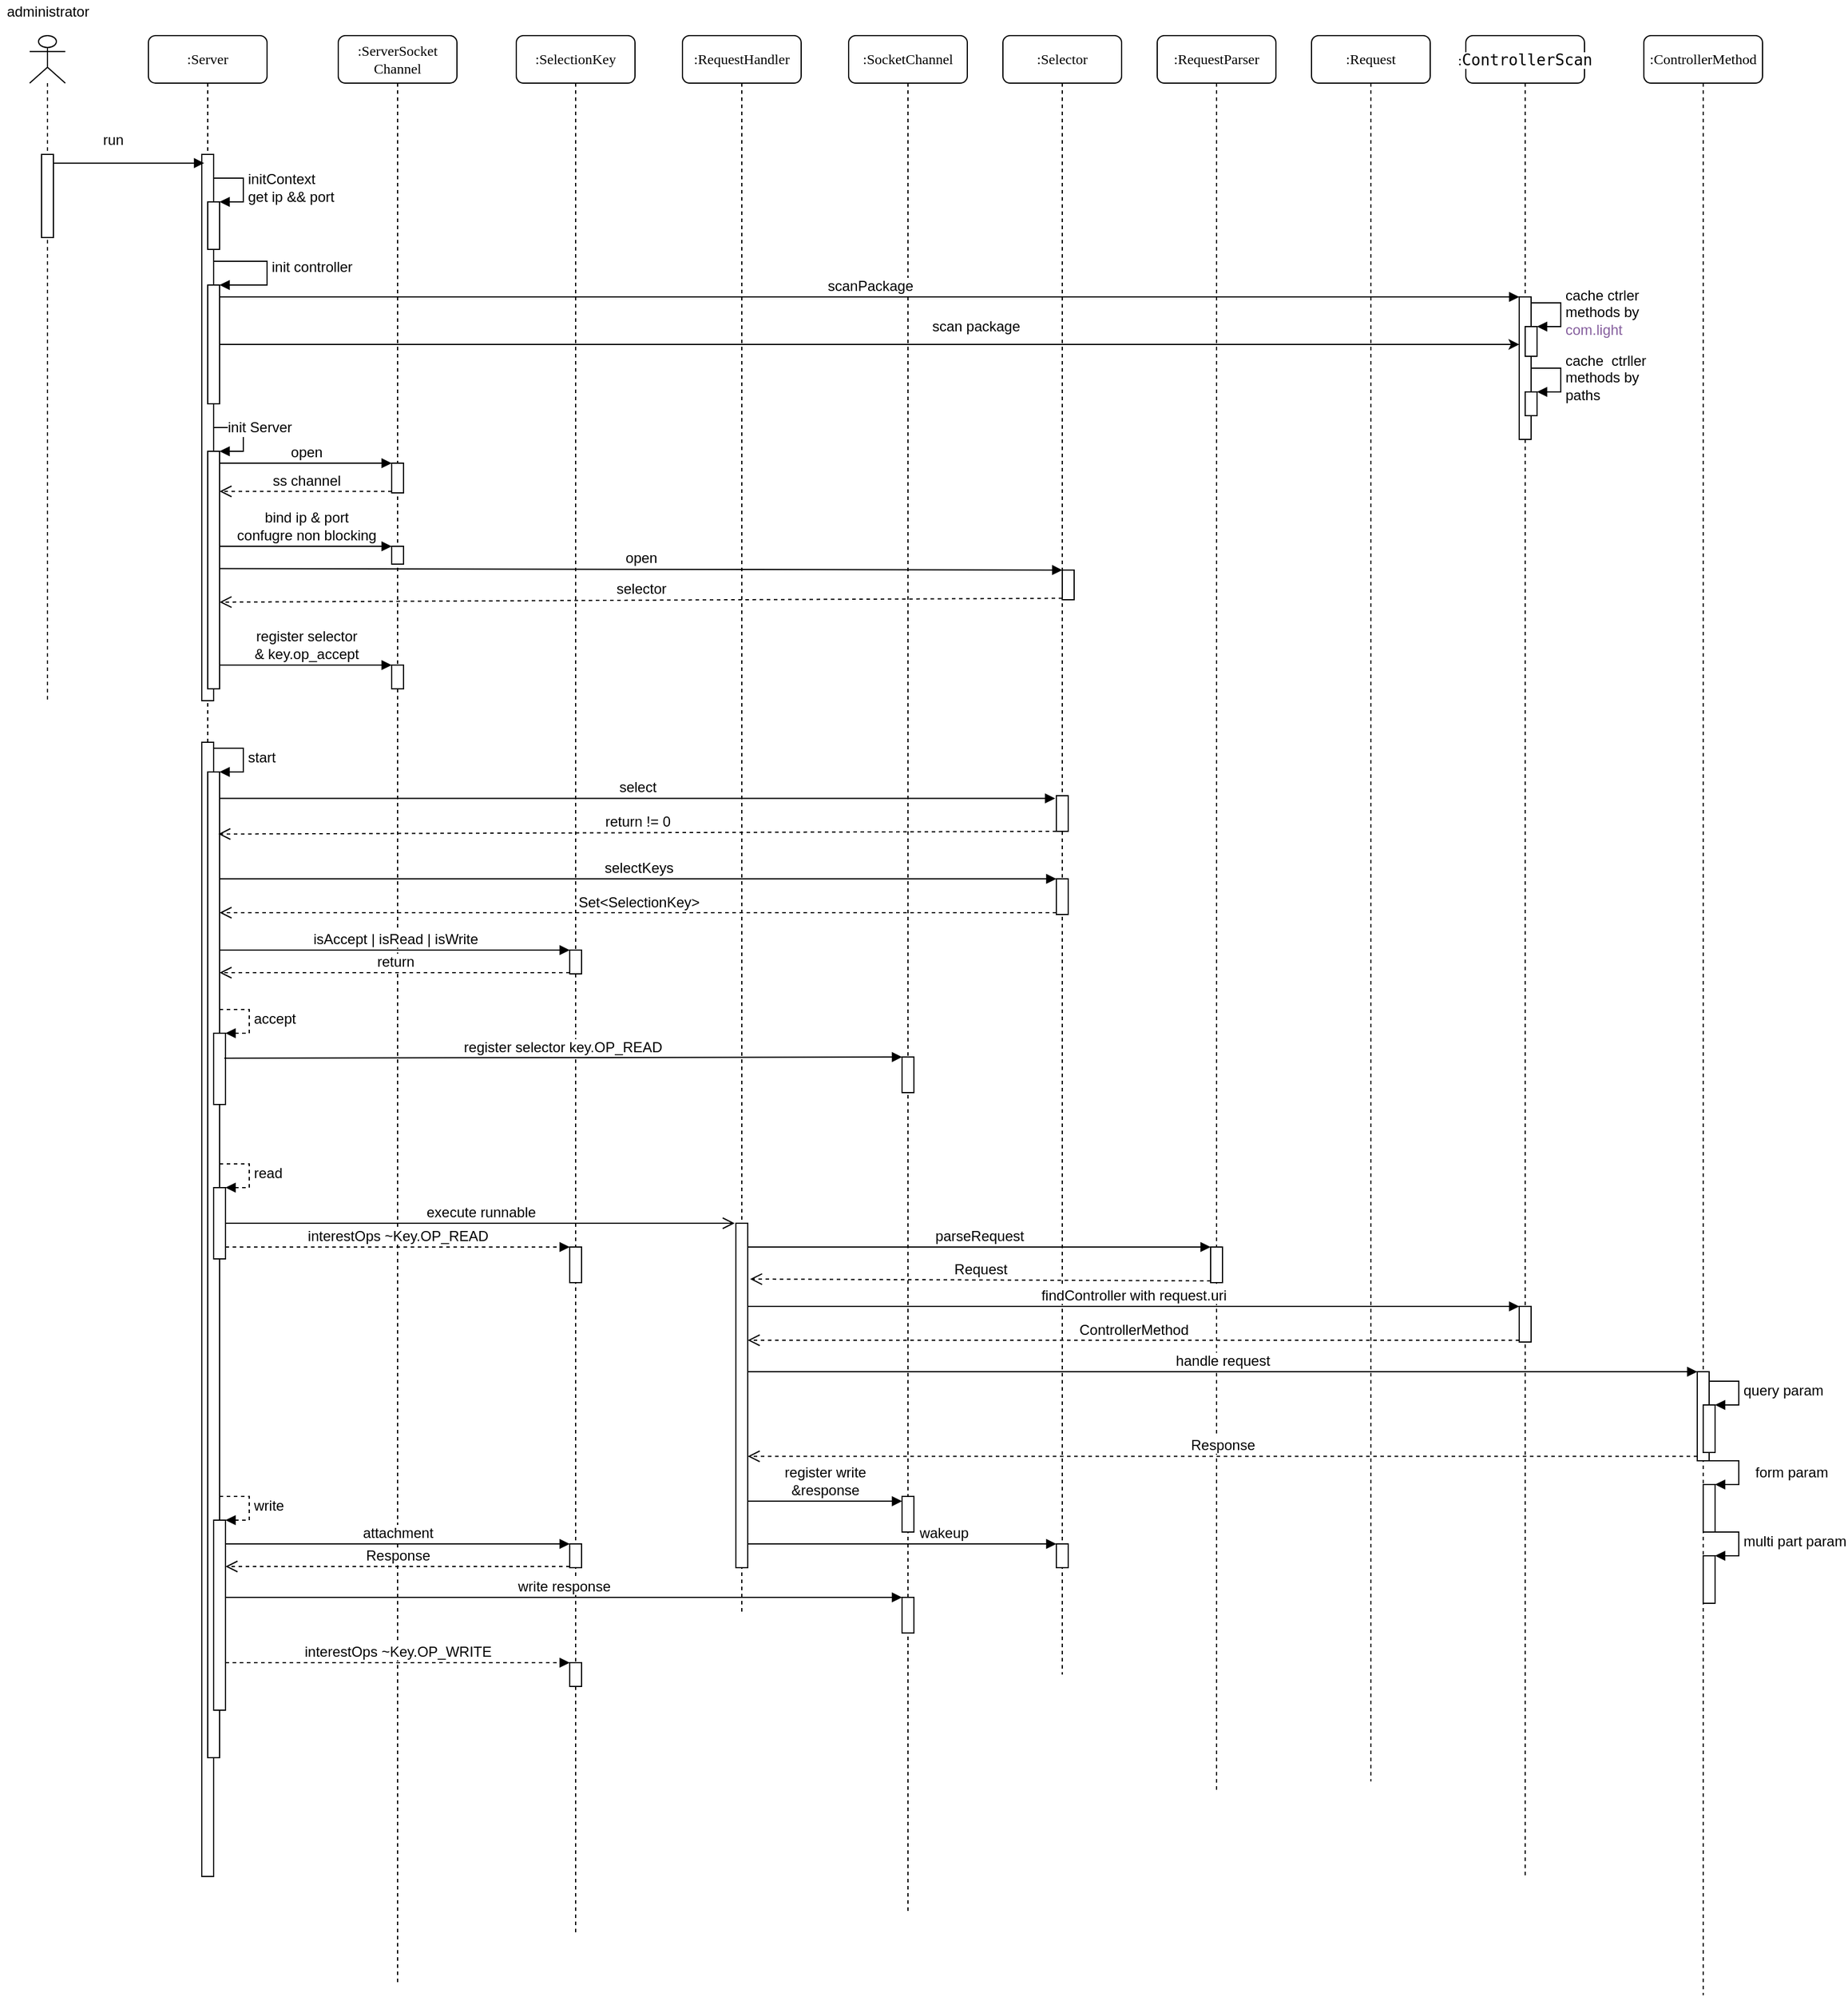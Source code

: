 <mxfile version="13.3.1" type="device" pages="2"><diagram name="Page-1" id="13e1069c-82ec-6db2-03f1-153e76fe0fe0"><mxGraphModel dx="1422" dy="832" grid="1" gridSize="10" guides="1" tooltips="1" connect="1" arrows="1" fold="1" page="1" pageScale="1" pageWidth="1100" pageHeight="850" background="#ffffff" math="0" shadow="0"><root><mxCell id="0"/><mxCell id="1" parent="0"/><mxCell id="7baba1c4bc27f4b0-2" value="&lt;span style=&quot;background-color: rgb(255 , 255 , 255)&quot;&gt;:&lt;span style=&quot;font-family: &amp;#34;jetbrains mono&amp;#34; , monospace ; font-size: 9.8pt&quot;&gt;ControllerScan&lt;/span&gt;&lt;/span&gt;" style="shape=umlLifeline;perimeter=lifelinePerimeter;whiteSpace=wrap;html=1;container=1;collapsible=0;recursiveResize=0;outlineConnect=0;rounded=1;shadow=0;comic=0;labelBackgroundColor=none;strokeWidth=1;fontFamily=Verdana;fontSize=12;align=center;" parent="1" vertex="1"><mxGeometry x="1440" y="80" width="100" height="1550" as="geometry"/></mxCell><mxCell id="srTA_STrHzOtKy325l_H-19" value="" style="html=1;points=[];perimeter=orthogonalPerimeter;fontSize=12;" parent="7baba1c4bc27f4b0-2" vertex="1"><mxGeometry x="45" y="220" width="10" height="120" as="geometry"/></mxCell><mxCell id="srTA_STrHzOtKy325l_H-53" value="" style="html=1;points=[];perimeter=orthogonalPerimeter;fontSize=12;" parent="7baba1c4bc27f4b0-2" vertex="1"><mxGeometry x="50" y="245" width="10" height="25" as="geometry"/></mxCell><mxCell id="srTA_STrHzOtKy325l_H-54" value="cache ctrler&lt;br&gt;methods by&amp;nbsp;&lt;br&gt;&lt;span style=&quot;color: #865f9e&quot;&gt;com.light&lt;/span&gt;" style="edgeStyle=orthogonalEdgeStyle;html=1;align=left;spacingLeft=2;endArrow=block;rounded=0;entryX=1;entryY=0;shadow=0;strokeColor=#000000;fontSize=12;" parent="7baba1c4bc27f4b0-2" target="srTA_STrHzOtKy325l_H-53" edge="1"><mxGeometry relative="1" as="geometry"><mxPoint x="55" y="225" as="sourcePoint"/><Array as="points"><mxPoint x="80" y="225"/></Array></mxGeometry></mxCell><mxCell id="srTA_STrHzOtKy325l_H-58" value="" style="html=1;points=[];perimeter=orthogonalPerimeter;fontSize=12;" parent="7baba1c4bc27f4b0-2" vertex="1"><mxGeometry x="50" y="300" width="10" height="20" as="geometry"/></mxCell><mxCell id="srTA_STrHzOtKy325l_H-59" value="cache&amp;nbsp; ctrller&lt;br&gt;methods by&lt;br&gt;paths" style="edgeStyle=orthogonalEdgeStyle;html=1;align=left;spacingLeft=2;endArrow=block;rounded=0;entryX=1;entryY=0;shadow=0;strokeColor=#000000;fontSize=12;" parent="7baba1c4bc27f4b0-2" target="srTA_STrHzOtKy325l_H-58" edge="1"><mxGeometry relative="1" as="geometry"><mxPoint x="55" y="280" as="sourcePoint"/><Array as="points"><mxPoint x="80" y="280"/></Array></mxGeometry></mxCell><mxCell id="srTA_STrHzOtKy325l_H-132" value="" style="html=1;points=[];perimeter=orthogonalPerimeter;fontSize=12;" parent="7baba1c4bc27f4b0-2" vertex="1"><mxGeometry x="45" y="1070" width="10" height="30" as="geometry"/></mxCell><mxCell id="7baba1c4bc27f4b0-3" value=":SelectionKey" style="shape=umlLifeline;perimeter=lifelinePerimeter;whiteSpace=wrap;html=1;container=1;collapsible=0;recursiveResize=0;outlineConnect=0;rounded=1;shadow=0;comic=0;labelBackgroundColor=none;strokeWidth=1;fontFamily=Verdana;fontSize=12;align=center;" parent="1" vertex="1"><mxGeometry x="640" y="80" width="100" height="1600" as="geometry"/></mxCell><mxCell id="srTA_STrHzOtKy325l_H-93" value="" style="html=1;points=[];perimeter=orthogonalPerimeter;fontSize=12;" parent="7baba1c4bc27f4b0-3" vertex="1"><mxGeometry x="45" y="770" width="10" height="20" as="geometry"/></mxCell><mxCell id="srTA_STrHzOtKy325l_H-113" value="" style="html=1;points=[];perimeter=orthogonalPerimeter;fontSize=12;" parent="7baba1c4bc27f4b0-3" vertex="1"><mxGeometry x="45" y="1020" width="10" height="30" as="geometry"/></mxCell><mxCell id="srTA_STrHzOtKy325l_H-116" value="" style="html=1;points=[];perimeter=orthogonalPerimeter;fontSize=12;" parent="7baba1c4bc27f4b0-3" vertex="1"><mxGeometry x="45" y="1270" width="10" height="20" as="geometry"/></mxCell><mxCell id="srTA_STrHzOtKy325l_H-123" value="" style="html=1;points=[];perimeter=orthogonalPerimeter;fontSize=12;" parent="7baba1c4bc27f4b0-3" vertex="1"><mxGeometry x="45" y="1370" width="10" height="20" as="geometry"/></mxCell><mxCell id="7baba1c4bc27f4b0-6" value=":SocketChannel" style="shape=umlLifeline;perimeter=lifelinePerimeter;whiteSpace=wrap;html=1;container=1;collapsible=0;recursiveResize=0;outlineConnect=0;rounded=1;shadow=0;comic=0;labelBackgroundColor=none;strokeWidth=1;fontFamily=Verdana;fontSize=12;align=center;" parent="1" vertex="1"><mxGeometry x="920" y="80" width="100" height="1580" as="geometry"/></mxCell><mxCell id="srTA_STrHzOtKy325l_H-106" value="" style="html=1;points=[];perimeter=orthogonalPerimeter;fontSize=12;" parent="7baba1c4bc27f4b0-6" vertex="1"><mxGeometry x="45" y="860" width="10" height="30" as="geometry"/></mxCell><mxCell id="srTA_STrHzOtKy325l_H-119" value="" style="html=1;points=[];perimeter=orthogonalPerimeter;fontSize=12;" parent="7baba1c4bc27f4b0-6" vertex="1"><mxGeometry x="45" y="1315" width="10" height="30" as="geometry"/></mxCell><mxCell id="srTA_STrHzOtKy325l_H-142" value="" style="html=1;points=[];perimeter=orthogonalPerimeter;fontSize=12;" parent="7baba1c4bc27f4b0-6" vertex="1"><mxGeometry x="45" y="1230" width="10" height="30" as="geometry"/></mxCell><mxCell id="7baba1c4bc27f4b0-7" value=":RequestHandler" style="shape=umlLifeline;perimeter=lifelinePerimeter;whiteSpace=wrap;html=1;container=1;collapsible=0;recursiveResize=0;outlineConnect=0;rounded=1;shadow=0;comic=0;labelBackgroundColor=none;strokeWidth=1;fontFamily=Verdana;fontSize=12;align=center;" parent="1" vertex="1"><mxGeometry x="780" y="80" width="100" height="1330" as="geometry"/></mxCell><mxCell id="srTA_STrHzOtKy325l_H-110" value="" style="html=1;points=[];perimeter=orthogonalPerimeter;fontSize=12;" parent="7baba1c4bc27f4b0-7" vertex="1"><mxGeometry x="45" y="1000" width="10" height="290" as="geometry"/></mxCell><mxCell id="7baba1c4bc27f4b0-8" value=":Server" style="shape=umlLifeline;perimeter=lifelinePerimeter;whiteSpace=wrap;html=1;container=1;collapsible=0;recursiveResize=0;outlineConnect=0;rounded=1;shadow=0;comic=0;labelBackgroundColor=none;strokeWidth=1;fontFamily=Verdana;fontSize=12;align=center;" parent="1" vertex="1"><mxGeometry x="330" y="80" width="100" height="1550" as="geometry"/></mxCell><mxCell id="7baba1c4bc27f4b0-9" value="" style="html=1;points=[];perimeter=orthogonalPerimeter;shadow=0;fontFamily=Verdana;fontSize=12;fontColor=#000000;align=center;strokeColor=#000000;strokeWidth=1;fillColor=#ffffff;" parent="7baba1c4bc27f4b0-8" vertex="1"><mxGeometry x="45" y="100" width="10" height="460" as="geometry"/></mxCell><mxCell id="srTA_STrHzOtKy325l_H-11" value="" style="html=1;points=[];perimeter=orthogonalPerimeter;fontSize=12;" parent="7baba1c4bc27f4b0-8" vertex="1"><mxGeometry x="50" y="140" width="10" height="40" as="geometry"/></mxCell><mxCell id="srTA_STrHzOtKy325l_H-12" value="initContext&lt;br&gt;get ip &amp;amp;&amp;amp; port" style="edgeStyle=orthogonalEdgeStyle;html=1;align=left;spacingLeft=2;endArrow=block;rounded=0;entryX=1;entryY=0;shadow=0;strokeColor=#000000;fontSize=12;" parent="7baba1c4bc27f4b0-8" target="srTA_STrHzOtKy325l_H-11" edge="1"><mxGeometry relative="1" as="geometry"><mxPoint x="55" y="120" as="sourcePoint"/><Array as="points"><mxPoint x="80" y="120"/></Array></mxGeometry></mxCell><mxCell id="srTA_STrHzOtKy325l_H-32" value="" style="html=1;points=[];perimeter=orthogonalPerimeter;fontSize=12;" parent="7baba1c4bc27f4b0-8" vertex="1"><mxGeometry x="50" y="350" width="10" height="200" as="geometry"/></mxCell><mxCell id="srTA_STrHzOtKy325l_H-33" value="init Server" style="edgeStyle=orthogonalEdgeStyle;html=1;align=left;spacingLeft=2;endArrow=block;rounded=0;entryX=1;entryY=0;shadow=0;strokeColor=#000000;fontSize=12;" parent="7baba1c4bc27f4b0-8" target="srTA_STrHzOtKy325l_H-32" edge="1"><mxGeometry relative="1" as="geometry"><mxPoint x="55" y="280" as="sourcePoint"/><Array as="points"><mxPoint x="55" y="330"/><mxPoint x="80" y="330"/><mxPoint x="80" y="350"/></Array></mxGeometry></mxCell><mxCell id="srTA_STrHzOtKy325l_H-72" value="" style="html=1;points=[];perimeter=orthogonalPerimeter;fontSize=12;" parent="7baba1c4bc27f4b0-8" vertex="1"><mxGeometry x="45" y="595" width="10" height="955" as="geometry"/></mxCell><mxCell id="srTA_STrHzOtKy325l_H-75" value="" style="html=1;points=[];perimeter=orthogonalPerimeter;fontSize=12;" parent="7baba1c4bc27f4b0-8" vertex="1"><mxGeometry x="50" y="620" width="10" height="830" as="geometry"/></mxCell><mxCell id="srTA_STrHzOtKy325l_H-76" value="start" style="edgeStyle=orthogonalEdgeStyle;html=1;align=left;spacingLeft=2;endArrow=block;rounded=0;entryX=1;entryY=0;shadow=0;strokeColor=#000000;fontSize=12;" parent="7baba1c4bc27f4b0-8" target="srTA_STrHzOtKy325l_H-75" edge="1"><mxGeometry relative="1" as="geometry"><mxPoint x="55" y="600" as="sourcePoint"/><Array as="points"><mxPoint x="80" y="600"/></Array></mxGeometry></mxCell><mxCell id="srTA_STrHzOtKy325l_H-96" value="" style="html=1;points=[];perimeter=orthogonalPerimeter;fontSize=12;" parent="7baba1c4bc27f4b0-8" vertex="1"><mxGeometry x="55" y="840" width="10" height="60" as="geometry"/></mxCell><mxCell id="srTA_STrHzOtKy325l_H-97" value="accept" style="edgeStyle=orthogonalEdgeStyle;html=1;align=left;spacingLeft=2;endArrow=block;rounded=0;entryX=1;entryY=0;shadow=0;dashed=1;strokeColor=#000000;fontSize=12;" parent="7baba1c4bc27f4b0-8" target="srTA_STrHzOtKy325l_H-96" edge="1"><mxGeometry relative="1" as="geometry"><mxPoint x="60" y="820" as="sourcePoint"/><Array as="points"><mxPoint x="85" y="820"/></Array></mxGeometry></mxCell><mxCell id="srTA_STrHzOtKy325l_H-102" value="" style="html=1;points=[];perimeter=orthogonalPerimeter;fontSize=12;" parent="7baba1c4bc27f4b0-8" vertex="1"><mxGeometry x="55" y="970" width="10" height="60" as="geometry"/></mxCell><mxCell id="srTA_STrHzOtKy325l_H-103" value="read" style="edgeStyle=orthogonalEdgeStyle;html=1;align=left;spacingLeft=2;endArrow=block;rounded=0;entryX=1;entryY=0;shadow=0;dashed=1;strokeColor=#000000;fontSize=12;" parent="7baba1c4bc27f4b0-8" target="srTA_STrHzOtKy325l_H-102" edge="1"><mxGeometry relative="1" as="geometry"><mxPoint x="60" y="950" as="sourcePoint"/><Array as="points"><mxPoint x="85" y="950"/></Array></mxGeometry></mxCell><mxCell id="srTA_STrHzOtKy325l_H-104" value="" style="html=1;points=[];perimeter=orthogonalPerimeter;fontSize=12;" parent="7baba1c4bc27f4b0-8" vertex="1"><mxGeometry x="55" y="1250" width="10" height="160" as="geometry"/></mxCell><mxCell id="srTA_STrHzOtKy325l_H-105" value="write" style="edgeStyle=orthogonalEdgeStyle;html=1;align=left;spacingLeft=2;endArrow=block;rounded=0;entryX=1;entryY=0;shadow=0;dashed=1;strokeColor=#000000;fontSize=12;" parent="7baba1c4bc27f4b0-8" target="srTA_STrHzOtKy325l_H-104" edge="1"><mxGeometry relative="1" as="geometry"><mxPoint x="60" y="1230" as="sourcePoint"/><Array as="points"><mxPoint x="85" y="1230"/></Array></mxGeometry></mxCell><mxCell id="srTA_STrHzOtKy325l_H-48" value="" style="html=1;points=[];perimeter=orthogonalPerimeter;fontSize=12;" parent="7baba1c4bc27f4b0-8" vertex="1"><mxGeometry x="50" y="210" width="10" height="100" as="geometry"/></mxCell><mxCell id="srTA_STrHzOtKy325l_H-49" value="init controller" style="edgeStyle=orthogonalEdgeStyle;html=1;align=left;spacingLeft=2;endArrow=block;rounded=0;entryX=1;entryY=0;shadow=0;strokeColor=#000000;fontSize=12;exitX=1;exitY=0.205;exitDx=0;exitDy=0;exitPerimeter=0;" parent="7baba1c4bc27f4b0-8" source="7baba1c4bc27f4b0-9" target="srTA_STrHzOtKy325l_H-48" edge="1"><mxGeometry relative="1" as="geometry"><mxPoint x="75" y="190" as="sourcePoint"/><Array as="points"><mxPoint x="100" y="190"/><mxPoint x="100" y="210"/></Array></mxGeometry></mxCell><mxCell id="srTA_STrHzOtKy325l_H-1" value="" style="shape=umlLifeline;participant=umlActor;perimeter=lifelinePerimeter;whiteSpace=wrap;html=1;container=1;collapsible=0;recursiveResize=0;verticalAlign=top;spacingTop=36;labelBackgroundColor=#ffffff;outlineConnect=0;" parent="1" vertex="1"><mxGeometry x="230" y="80" width="30" height="560" as="geometry"/></mxCell><mxCell id="srTA_STrHzOtKy325l_H-2" value="" style="html=1;points=[];perimeter=orthogonalPerimeter;" parent="srTA_STrHzOtKy325l_H-1" vertex="1"><mxGeometry x="10" y="100" width="10" height="70" as="geometry"/></mxCell><mxCell id="srTA_STrHzOtKy325l_H-3" style="rounded=1;orthogonalLoop=1;jettySize=auto;html=1;fontFamily=Verdana;fontSize=12;verticalAlign=bottom;labelBackgroundColor=none;endArrow=block;entryX=0.2;entryY=0.016;entryDx=0;entryDy=0;entryPerimeter=0;" parent="1" source="srTA_STrHzOtKy325l_H-2" target="7baba1c4bc27f4b0-9" edge="1"><mxGeometry relative="1" as="geometry"><mxPoint x="150" y="180" as="targetPoint"/></mxGeometry></mxCell><mxCell id="srTA_STrHzOtKy325l_H-4" value="run" style="edgeLabel;html=1;align=center;verticalAlign=middle;resizable=0;points=[];fontSize=12;" parent="srTA_STrHzOtKy325l_H-3" vertex="1" connectable="0"><mxGeometry x="-0.218" y="3" relative="1" as="geometry"><mxPoint y="-17" as="offset"/></mxGeometry></mxCell><mxCell id="srTA_STrHzOtKy325l_H-20" value="scanPackage" style="html=1;verticalAlign=bottom;endArrow=block;entryX=0;entryY=0;shadow=0;strokeColor=#000000;fontSize=12;" parent="1" source="srTA_STrHzOtKy325l_H-48" target="srTA_STrHzOtKy325l_H-19" edge="1"><mxGeometry relative="1" as="geometry"><mxPoint x="215" y="275" as="sourcePoint"/></mxGeometry></mxCell><mxCell id="srTA_STrHzOtKy325l_H-38" value="&lt;span style=&quot;background-color: rgb(255 , 255 , 255)&quot;&gt;:ServerSocket&lt;br&gt;Channel&lt;/span&gt;" style="shape=umlLifeline;perimeter=lifelinePerimeter;whiteSpace=wrap;html=1;container=1;collapsible=0;recursiveResize=0;outlineConnect=0;rounded=1;shadow=0;comic=0;labelBackgroundColor=none;strokeWidth=1;fontFamily=Verdana;fontSize=12;align=center;" parent="1" vertex="1"><mxGeometry x="490" y="80" width="100" height="1640" as="geometry"/></mxCell><mxCell id="srTA_STrHzOtKy325l_H-45" value="" style="html=1;points=[];perimeter=orthogonalPerimeter;fontSize=12;" parent="srTA_STrHzOtKy325l_H-38" vertex="1"><mxGeometry x="45" y="360" width="10" height="25" as="geometry"/></mxCell><mxCell id="srTA_STrHzOtKy325l_H-63" value="" style="html=1;points=[];perimeter=orthogonalPerimeter;fontSize=12;" parent="srTA_STrHzOtKy325l_H-38" vertex="1"><mxGeometry x="45" y="430" width="10" height="15" as="geometry"/></mxCell><mxCell id="srTA_STrHzOtKy325l_H-70" value="" style="html=1;points=[];perimeter=orthogonalPerimeter;fontSize=12;" parent="srTA_STrHzOtKy325l_H-38" vertex="1"><mxGeometry x="45" y="530" width="10" height="20" as="geometry"/></mxCell><mxCell id="srTA_STrHzOtKy325l_H-42" value=":Selector" style="shape=umlLifeline;perimeter=lifelinePerimeter;whiteSpace=wrap;html=1;container=1;collapsible=0;recursiveResize=0;outlineConnect=0;rounded=1;shadow=0;comic=0;labelBackgroundColor=none;strokeWidth=1;fontFamily=Verdana;fontSize=12;align=center;" parent="1" vertex="1"><mxGeometry x="1050" y="80" width="100" height="1380" as="geometry"/></mxCell><mxCell id="srTA_STrHzOtKy325l_H-66" value="" style="html=1;points=[];perimeter=orthogonalPerimeter;fontSize=12;" parent="srTA_STrHzOtKy325l_H-42" vertex="1"><mxGeometry x="50" y="450" width="10" height="25" as="geometry"/></mxCell><mxCell id="srTA_STrHzOtKy325l_H-82" value="" style="html=1;points=[];perimeter=orthogonalPerimeter;fontSize=12;" parent="srTA_STrHzOtKy325l_H-42" vertex="1"><mxGeometry x="45" y="640" width="10" height="30" as="geometry"/></mxCell><mxCell id="srTA_STrHzOtKy325l_H-84" value="" style="html=1;points=[];perimeter=orthogonalPerimeter;fontSize=12;" parent="srTA_STrHzOtKy325l_H-42" vertex="1"><mxGeometry x="45" y="710" width="10" height="30" as="geometry"/></mxCell><mxCell id="srTA_STrHzOtKy325l_H-144" value="" style="html=1;points=[];perimeter=orthogonalPerimeter;fontSize=12;" parent="srTA_STrHzOtKy325l_H-42" vertex="1"><mxGeometry x="45" y="1270" width="10" height="20" as="geometry"/></mxCell><mxCell id="srTA_STrHzOtKy325l_H-47" value="ss channel" style="html=1;verticalAlign=bottom;endArrow=open;dashed=1;endSize=8;exitX=0;exitY=0.95;shadow=0;strokeColor=#000000;fontSize=12;" parent="1" source="srTA_STrHzOtKy325l_H-45" target="srTA_STrHzOtKy325l_H-32" edge="1"><mxGeometry relative="1" as="geometry"><mxPoint x="160" y="464" as="targetPoint"/></mxGeometry></mxCell><mxCell id="srTA_STrHzOtKy325l_H-46" value="open" style="html=1;verticalAlign=bottom;endArrow=block;entryX=0;entryY=0;shadow=0;strokeColor=#000000;fontSize=12;" parent="1" source="srTA_STrHzOtKy325l_H-32" target="srTA_STrHzOtKy325l_H-45" edge="1"><mxGeometry relative="1" as="geometry"><mxPoint x="161" y="440" as="sourcePoint"/></mxGeometry></mxCell><mxCell id="srTA_STrHzOtKy325l_H-57" style="edgeStyle=none;rounded=0;jumpStyle=none;orthogonalLoop=1;jettySize=auto;html=1;shadow=0;strokeColor=#000000;fontSize=12;" parent="1" source="srTA_STrHzOtKy325l_H-48" target="srTA_STrHzOtKy325l_H-19" edge="1"><mxGeometry relative="1" as="geometry"><Array as="points"/></mxGeometry></mxCell><mxCell id="srTA_STrHzOtKy325l_H-62" value="scan package" style="edgeLabel;html=1;align=center;verticalAlign=middle;resizable=0;points=[];fontSize=12;" parent="srTA_STrHzOtKy325l_H-57" vertex="1" connectable="0"><mxGeometry x="0.168" relative="1" as="geometry"><mxPoint x="-3" y="-15" as="offset"/></mxGeometry></mxCell><mxCell id="srTA_STrHzOtKy325l_H-64" value="bind ip &amp;amp; port&lt;br&gt;confugre non blocking" style="html=1;verticalAlign=bottom;endArrow=block;entryX=0;entryY=0;shadow=0;strokeColor=#000000;fontSize=12;" parent="1" target="srTA_STrHzOtKy325l_H-63" edge="1"><mxGeometry relative="1" as="geometry"><mxPoint x="390" y="510" as="sourcePoint"/></mxGeometry></mxCell><mxCell id="srTA_STrHzOtKy325l_H-67" value="open" style="html=1;verticalAlign=bottom;endArrow=block;entryX=0;entryY=0;shadow=0;strokeColor=#000000;fontSize=12;exitX=1;exitY=0.494;exitDx=0;exitDy=0;exitPerimeter=0;" parent="1" source="srTA_STrHzOtKy325l_H-32" target="srTA_STrHzOtKy325l_H-66" edge="1"><mxGeometry relative="1" as="geometry"><mxPoint x="485" y="515" as="sourcePoint"/></mxGeometry></mxCell><mxCell id="srTA_STrHzOtKy325l_H-68" value="selector" style="html=1;verticalAlign=bottom;endArrow=open;dashed=1;endSize=8;exitX=0;exitY=0.95;shadow=0;strokeColor=#000000;fontSize=12;entryX=1;entryY=0.635;entryDx=0;entryDy=0;entryPerimeter=0;" parent="1" source="srTA_STrHzOtKy325l_H-66" target="srTA_STrHzOtKy325l_H-32" edge="1"><mxGeometry relative="1" as="geometry"><mxPoint x="485" y="591" as="targetPoint"/></mxGeometry></mxCell><mxCell id="srTA_STrHzOtKy325l_H-71" value="register selector &lt;br&gt;&amp;amp; key.op_accept" style="html=1;verticalAlign=bottom;endArrow=block;shadow=0;strokeColor=#000000;fontSize=12;" parent="1" target="srTA_STrHzOtKy325l_H-70" edge="1"><mxGeometry relative="1" as="geometry"><mxPoint x="390" y="610" as="sourcePoint"/><Array as="points"><mxPoint x="390" y="610"/></Array></mxGeometry></mxCell><mxCell id="srTA_STrHzOtKy325l_H-81" value="return != 0" style="html=1;verticalAlign=bottom;endArrow=open;dashed=1;endSize=8;shadow=0;strokeColor=#000000;fontSize=12;entryX=0.9;entryY=0.063;entryDx=0;entryDy=0;entryPerimeter=0;" parent="1" source="srTA_STrHzOtKy325l_H-82" target="srTA_STrHzOtKy325l_H-75" edge="1"><mxGeometry relative="1" as="geometry"><mxPoint x="389" y="764" as="targetPoint"/><mxPoint x="550" y="760" as="sourcePoint"/></mxGeometry></mxCell><mxCell id="srTA_STrHzOtKy325l_H-80" value="select" style="html=1;verticalAlign=bottom;endArrow=block;entryX=-0.1;entryY=0.075;shadow=0;strokeColor=#000000;fontSize=12;entryDx=0;entryDy=0;entryPerimeter=0;" parent="1" source="srTA_STrHzOtKy325l_H-75" target="srTA_STrHzOtKy325l_H-82" edge="1"><mxGeometry relative="1" as="geometry"><mxPoint x="170" y="720" as="sourcePoint"/><mxPoint x="555" y="720" as="targetPoint"/></mxGeometry></mxCell><mxCell id="srTA_STrHzOtKy325l_H-85" value="selectKeys" style="html=1;verticalAlign=bottom;endArrow=block;entryX=0;entryY=0;shadow=0;strokeColor=#000000;fontSize=12;" parent="1" source="srTA_STrHzOtKy325l_H-75" target="srTA_STrHzOtKy325l_H-84" edge="1"><mxGeometry relative="1" as="geometry"><mxPoint x="160" y="790" as="sourcePoint"/></mxGeometry></mxCell><mxCell id="srTA_STrHzOtKy325l_H-86" value="Set&amp;lt;SelectionKey&amp;gt;" style="html=1;verticalAlign=bottom;endArrow=open;dashed=1;endSize=8;exitX=0;exitY=0.95;shadow=0;strokeColor=#000000;fontSize=12;" parent="1" source="srTA_STrHzOtKy325l_H-84" target="srTA_STrHzOtKy325l_H-75" edge="1"><mxGeometry relative="1" as="geometry"><mxPoint x="485" y="856" as="targetPoint"/></mxGeometry></mxCell><mxCell id="srTA_STrHzOtKy325l_H-94" value="isAccept | isRead | isWrite" style="html=1;verticalAlign=bottom;endArrow=block;entryX=0;entryY=0;shadow=0;strokeColor=#000000;fontSize=12;" parent="1" source="srTA_STrHzOtKy325l_H-75" target="srTA_STrHzOtKy325l_H-93" edge="1"><mxGeometry relative="1" as="geometry"><mxPoint x="615" y="850" as="sourcePoint"/></mxGeometry></mxCell><mxCell id="srTA_STrHzOtKy325l_H-95" value="return" style="html=1;verticalAlign=bottom;endArrow=open;dashed=1;endSize=8;exitX=0;exitY=0.95;shadow=0;strokeColor=#000000;fontSize=12;" parent="1" source="srTA_STrHzOtKy325l_H-93" target="srTA_STrHzOtKy325l_H-75" edge="1"><mxGeometry relative="1" as="geometry"><mxPoint x="159" y="925" as="targetPoint"/></mxGeometry></mxCell><mxCell id="srTA_STrHzOtKy325l_H-107" value="register selector key.OP_READ" style="html=1;verticalAlign=bottom;endArrow=block;entryX=0;entryY=0;shadow=0;strokeColor=#000000;fontSize=12;exitX=0.9;exitY=0.35;exitDx=0;exitDy=0;exitPerimeter=0;" parent="1" source="srTA_STrHzOtKy325l_H-96" target="srTA_STrHzOtKy325l_H-106" edge="1"><mxGeometry relative="1" as="geometry"><mxPoint x="745" y="940" as="sourcePoint"/></mxGeometry></mxCell><mxCell id="srTA_STrHzOtKy325l_H-114" value="interestOps ~Key.OP_READ" style="html=1;verticalAlign=bottom;endArrow=block;entryX=0;entryY=0;shadow=0;dashed=1;strokeColor=#000000;fontSize=12;" parent="1" source="srTA_STrHzOtKy325l_H-102" target="srTA_STrHzOtKy325l_H-113" edge="1"><mxGeometry relative="1" as="geometry"><mxPoint x="615" y="1100" as="sourcePoint"/></mxGeometry></mxCell><mxCell id="srTA_STrHzOtKy325l_H-117" value="attachment" style="html=1;verticalAlign=bottom;endArrow=block;entryX=0;entryY=0;shadow=0;strokeColor=#000000;fontSize=12;" parent="1" source="srTA_STrHzOtKy325l_H-104" target="srTA_STrHzOtKy325l_H-116" edge="1"><mxGeometry relative="1" as="geometry"><mxPoint x="615" y="1350" as="sourcePoint"/></mxGeometry></mxCell><mxCell id="srTA_STrHzOtKy325l_H-118" value="Response" style="html=1;verticalAlign=bottom;endArrow=open;dashed=1;endSize=8;exitX=0;exitY=0.95;shadow=0;strokeColor=#000000;fontSize=12;" parent="1" source="srTA_STrHzOtKy325l_H-116" target="srTA_STrHzOtKy325l_H-104" edge="1"><mxGeometry relative="1" as="geometry"><mxPoint x="615" y="1426" as="targetPoint"/></mxGeometry></mxCell><mxCell id="srTA_STrHzOtKy325l_H-120" value="write response" style="html=1;verticalAlign=bottom;endArrow=block;entryX=0;entryY=0;shadow=0;strokeColor=#000000;fontSize=12;" parent="1" target="srTA_STrHzOtKy325l_H-119" edge="1"><mxGeometry relative="1" as="geometry"><mxPoint x="395" y="1395" as="sourcePoint"/></mxGeometry></mxCell><mxCell id="srTA_STrHzOtKy325l_H-124" value="interestOps ~Key.OP_WRITE" style="html=1;verticalAlign=bottom;endArrow=block;entryX=0;entryY=0;shadow=0;dashed=1;strokeColor=#000000;fontSize=12;exitX=1;exitY=0.75;exitDx=0;exitDy=0;exitPerimeter=0;" parent="1" source="srTA_STrHzOtKy325l_H-104" target="srTA_STrHzOtKy325l_H-123" edge="1"><mxGeometry relative="1" as="geometry"><mxPoint x="170" y="1450" as="sourcePoint"/></mxGeometry></mxCell><mxCell id="srTA_STrHzOtKy325l_H-126" value=":RequestParser" style="shape=umlLifeline;perimeter=lifelinePerimeter;whiteSpace=wrap;html=1;container=1;collapsible=0;recursiveResize=0;outlineConnect=0;rounded=1;shadow=0;comic=0;labelBackgroundColor=none;strokeWidth=1;fontFamily=Verdana;fontSize=12;align=center;" parent="1" vertex="1"><mxGeometry x="1180" y="80" width="100" height="1480" as="geometry"/></mxCell><mxCell id="srTA_STrHzOtKy325l_H-128" value="" style="html=1;points=[];perimeter=orthogonalPerimeter;fontSize=12;" parent="srTA_STrHzOtKy325l_H-126" vertex="1"><mxGeometry x="45" y="1020" width="10" height="30" as="geometry"/></mxCell><mxCell id="srTA_STrHzOtKy325l_H-127" value=":Request" style="shape=umlLifeline;perimeter=lifelinePerimeter;whiteSpace=wrap;html=1;container=1;collapsible=0;recursiveResize=0;outlineConnect=0;rounded=1;shadow=0;comic=0;labelBackgroundColor=none;strokeWidth=1;fontFamily=Verdana;fontSize=12;align=center;" parent="1" vertex="1"><mxGeometry x="1310" y="80" width="100" height="1470" as="geometry"/></mxCell><mxCell id="srTA_STrHzOtKy325l_H-129" value="parseRequest" style="html=1;verticalAlign=bottom;endArrow=block;entryX=0;entryY=0;shadow=0;strokeColor=#000000;fontSize=12;" parent="1" source="srTA_STrHzOtKy325l_H-110" target="srTA_STrHzOtKy325l_H-128" edge="1"><mxGeometry relative="1" as="geometry"><mxPoint x="1025" y="1100" as="sourcePoint"/></mxGeometry></mxCell><mxCell id="srTA_STrHzOtKy325l_H-130" value="Request" style="html=1;verticalAlign=bottom;endArrow=open;dashed=1;endSize=8;exitX=0;exitY=0.95;shadow=0;strokeColor=#000000;fontSize=12;entryX=1.2;entryY=0.162;entryDx=0;entryDy=0;entryPerimeter=0;" parent="1" source="srTA_STrHzOtKy325l_H-128" target="srTA_STrHzOtKy325l_H-110" edge="1"><mxGeometry relative="1" as="geometry"><mxPoint x="860" y="1129" as="targetPoint"/></mxGeometry></mxCell><mxCell id="srTA_STrHzOtKy325l_H-133" value="findController with request.uri" style="html=1;verticalAlign=bottom;endArrow=block;entryX=0;entryY=0;shadow=0;strokeColor=#000000;fontSize=12;" parent="1" source="srTA_STrHzOtKy325l_H-110" target="srTA_STrHzOtKy325l_H-132" edge="1"><mxGeometry relative="1" as="geometry"><mxPoint x="1305" y="1150" as="sourcePoint"/></mxGeometry></mxCell><mxCell id="srTA_STrHzOtKy325l_H-134" value="ControllerMethod" style="html=1;verticalAlign=bottom;endArrow=open;dashed=1;endSize=8;exitX=0;exitY=0.95;shadow=0;strokeColor=#000000;fontSize=12;" parent="1" source="srTA_STrHzOtKy325l_H-132" target="srTA_STrHzOtKy325l_H-110" edge="1"><mxGeometry relative="1" as="geometry"><mxPoint x="970" y="1182" as="targetPoint"/></mxGeometry></mxCell><mxCell id="srTA_STrHzOtKy325l_H-135" value=":ControllerMethod" style="shape=umlLifeline;perimeter=lifelinePerimeter;whiteSpace=wrap;html=1;container=1;collapsible=0;recursiveResize=0;outlineConnect=0;rounded=1;shadow=0;comic=0;labelBackgroundColor=none;strokeWidth=1;fontFamily=Verdana;fontSize=12;align=center;" parent="1" vertex="1"><mxGeometry x="1590" y="80" width="100" height="1650" as="geometry"/></mxCell><mxCell id="srTA_STrHzOtKy325l_H-136" value="" style="html=1;points=[];perimeter=orthogonalPerimeter;fontSize=12;" parent="srTA_STrHzOtKy325l_H-135" vertex="1"><mxGeometry x="45" y="1125" width="10" height="75" as="geometry"/></mxCell><mxCell id="srTA_STrHzOtKy325l_H-149" value="" style="html=1;points=[];perimeter=orthogonalPerimeter;fontSize=12;" parent="srTA_STrHzOtKy325l_H-135" vertex="1"><mxGeometry x="50" y="1153" width="10" height="40" as="geometry"/></mxCell><mxCell id="srTA_STrHzOtKy325l_H-150" value="query param" style="edgeStyle=orthogonalEdgeStyle;html=1;align=left;spacingLeft=2;endArrow=block;rounded=0;entryX=1;entryY=0;shadow=0;strokeColor=#000000;strokeWidth=1;fontSize=12;" parent="srTA_STrHzOtKy325l_H-135" target="srTA_STrHzOtKy325l_H-149" edge="1"><mxGeometry relative="1" as="geometry"><mxPoint x="55" y="1133" as="sourcePoint"/><Array as="points"><mxPoint x="80" y="1133"/></Array></mxGeometry></mxCell><mxCell id="srTA_STrHzOtKy325l_H-151" value="" style="html=1;points=[];perimeter=orthogonalPerimeter;fontSize=12;" parent="srTA_STrHzOtKy325l_H-135" vertex="1"><mxGeometry x="50" y="1220" width="10" height="40" as="geometry"/></mxCell><mxCell id="srTA_STrHzOtKy325l_H-152" value="form param" style="edgeStyle=orthogonalEdgeStyle;html=1;align=left;spacingLeft=2;endArrow=block;rounded=0;entryX=1;entryY=0;shadow=0;strokeColor=#000000;strokeWidth=1;fontSize=12;" parent="srTA_STrHzOtKy325l_H-135" target="srTA_STrHzOtKy325l_H-151" edge="1"><mxGeometry x="0.385" y="-14" relative="1" as="geometry"><mxPoint x="55" y="1200" as="sourcePoint"/><Array as="points"><mxPoint x="80" y="1200"/></Array><mxPoint x="10" y="4" as="offset"/></mxGeometry></mxCell><mxCell id="srTA_STrHzOtKy325l_H-159" value="" style="html=1;points=[];perimeter=orthogonalPerimeter;fontSize=12;" parent="srTA_STrHzOtKy325l_H-135" vertex="1"><mxGeometry x="50" y="1280" width="10" height="40" as="geometry"/></mxCell><mxCell id="srTA_STrHzOtKy325l_H-160" value="multi part param" style="edgeStyle=orthogonalEdgeStyle;html=1;align=left;spacingLeft=2;endArrow=block;rounded=0;entryX=1;entryY=0;shadow=0;strokeColor=#000000;strokeWidth=1;fontSize=12;" parent="srTA_STrHzOtKy325l_H-135" target="srTA_STrHzOtKy325l_H-159" edge="1"><mxGeometry relative="1" as="geometry"><mxPoint x="55" y="1260" as="sourcePoint"/><Array as="points"><mxPoint x="80" y="1260"/></Array></mxGeometry></mxCell><mxCell id="srTA_STrHzOtKy325l_H-137" value="handle request" style="html=1;verticalAlign=bottom;endArrow=block;entryX=0;entryY=0;shadow=0;strokeColor=#000000;fontSize=12;" parent="1" source="srTA_STrHzOtKy325l_H-110" target="srTA_STrHzOtKy325l_H-136" edge="1"><mxGeometry relative="1" as="geometry"><mxPoint x="1455" y="1205" as="sourcePoint"/></mxGeometry></mxCell><mxCell id="srTA_STrHzOtKy325l_H-138" value="Response" style="html=1;verticalAlign=bottom;endArrow=open;dashed=1;endSize=8;exitX=0;exitY=0.95;shadow=0;strokeColor=#000000;fontSize=12;" parent="1" source="srTA_STrHzOtKy325l_H-136" target="srTA_STrHzOtKy325l_H-110" edge="1"><mxGeometry relative="1" as="geometry"><mxPoint x="970" y="1229" as="targetPoint"/></mxGeometry></mxCell><mxCell id="srTA_STrHzOtKy325l_H-143" value="register write&lt;br&gt;&amp;amp;response" style="html=1;verticalAlign=bottom;endArrow=block;shadow=0;strokeColor=#000000;fontSize=12;exitX=1;exitY=0.807;exitDx=0;exitDy=0;exitPerimeter=0;" parent="1" source="srTA_STrHzOtKy325l_H-110" target="srTA_STrHzOtKy325l_H-142" edge="1"><mxGeometry relative="1" as="geometry"><mxPoint x="830" y="1340" as="sourcePoint"/><mxPoint x="970" y="1330" as="targetPoint"/></mxGeometry></mxCell><mxCell id="srTA_STrHzOtKy325l_H-145" value="wakeup" style="html=1;verticalAlign=bottom;endArrow=block;shadow=0;strokeColor=#000000;fontSize=12;" parent="1" target="srTA_STrHzOtKy325l_H-144" edge="1"><mxGeometry x="0.269" relative="1" as="geometry"><mxPoint x="835" y="1350" as="sourcePoint"/><mxPoint as="offset"/></mxGeometry></mxCell><mxCell id="srTA_STrHzOtKy325l_H-146" value="administrator" style="text;html=1;align=center;verticalAlign=middle;resizable=0;points=[];autosize=1;fontSize=12;" parent="1" vertex="1"><mxGeometry x="205" y="50" width="80" height="20" as="geometry"/></mxCell><mxCell id="srTA_STrHzOtKy325l_H-148" value="execute runnable" style="html=1;verticalAlign=bottom;startArrow=none;startFill=0;endArrow=open;startSize=6;endSize=8;shadow=0;strokeColor=#000000;fontSize=12;strokeWidth=1;" parent="1" source="srTA_STrHzOtKy325l_H-102" edge="1"><mxGeometry width="80" relative="1" as="geometry"><mxPoint x="390" y="1070" as="sourcePoint"/><mxPoint x="824" y="1080" as="targetPoint"/><Array as="points"><mxPoint x="770" y="1080"/></Array></mxGeometry></mxCell></root></mxGraphModel></diagram><diagram id="iUKG8l1wHpsOdQhpzaJu" name="第 2 页"><mxGraphModel dx="1422" dy="832" grid="1" gridSize="10" guides="1" tooltips="1" connect="1" arrows="1" fold="1" page="1" pageScale="1" pageWidth="850" pageHeight="1100" math="0" shadow="0"><root><mxCell id="POnIJ3fq3hUelCz0fvt8-0"/><mxCell id="POnIJ3fq3hUelCz0fvt8-1" parent="POnIJ3fq3hUelCz0fvt8-0"/><mxCell id="Np00LcQVSwVQNNsmwxed-1" value=":Server" style="shape=umlLifeline;perimeter=lifelinePerimeter;whiteSpace=wrap;html=1;container=1;collapsible=0;recursiveResize=0;outlineConnect=0;" parent="POnIJ3fq3hUelCz0fvt8-1" vertex="1"><mxGeometry x="80" y="230" width="100" height="910" as="geometry"/></mxCell><mxCell id="uA7bjaYI-n3mI-J6ihKI-0" value="" style="html=1;points=[];perimeter=orthogonalPerimeter;" parent="Np00LcQVSwVQNNsmwxed-1" vertex="1"><mxGeometry x="45" y="80" width="10" height="760" as="geometry"/></mxCell><mxCell id="zlcuHEGU9nbg5JZi98Zs-2" value="" style="html=1;points=[];perimeter=orthogonalPerimeter;" parent="Np00LcQVSwVQNNsmwxed-1" vertex="1"><mxGeometry x="50" y="210" width="10" height="590" as="geometry"/></mxCell><mxCell id="zlcuHEGU9nbg5JZi98Zs-3" value="start server" style="edgeStyle=orthogonalEdgeStyle;html=1;align=left;spacingLeft=2;endArrow=block;rounded=0;entryX=1;entryY=0;" parent="Np00LcQVSwVQNNsmwxed-1" target="zlcuHEGU9nbg5JZi98Zs-2" edge="1"><mxGeometry relative="1" as="geometry"><mxPoint x="55" y="190" as="sourcePoint"/><Array as="points"><mxPoint x="80" y="190"/></Array></mxGeometry></mxCell><mxCell id="wyrry8xgqehuYVAWdIiv-2" value="" style="html=1;points=[];perimeter=orthogonalPerimeter;" parent="Np00LcQVSwVQNNsmwxed-1" vertex="1"><mxGeometry x="55" y="370" width="10" height="70" as="geometry"/></mxCell><mxCell id="wyrry8xgqehuYVAWdIiv-3" value="read" style="edgeStyle=orthogonalEdgeStyle;html=1;align=left;spacingLeft=2;endArrow=block;rounded=0;entryX=1;entryY=0;" parent="Np00LcQVSwVQNNsmwxed-1" target="wyrry8xgqehuYVAWdIiv-2" edge="1"><mxGeometry relative="1" as="geometry"><mxPoint x="60" y="350" as="sourcePoint"/><Array as="points"><mxPoint x="85" y="350"/></Array></mxGeometry></mxCell><mxCell id="sf1Iz7OYJ7BY1TMPEwFm-6" value="" style="html=1;points=[];perimeter=orthogonalPerimeter;" parent="Np00LcQVSwVQNNsmwxed-1" vertex="1"><mxGeometry x="55" y="650" width="10" height="100" as="geometry"/></mxCell><mxCell id="sf1Iz7OYJ7BY1TMPEwFm-7" value="write" style="edgeStyle=orthogonalEdgeStyle;html=1;align=left;spacingLeft=2;endArrow=block;rounded=0;entryX=1;entryY=0;" parent="Np00LcQVSwVQNNsmwxed-1" target="sf1Iz7OYJ7BY1TMPEwFm-6" edge="1"><mxGeometry relative="1" as="geometry"><mxPoint x="60" y="630" as="sourcePoint"/><Array as="points"><mxPoint x="85" y="630"/></Array></mxGeometry></mxCell><mxCell id="Np00LcQVSwVQNNsmwxed-2" value=":ControllerContext" style="shape=umlLifeline;perimeter=lifelinePerimeter;whiteSpace=wrap;html=1;container=1;collapsible=0;recursiveResize=0;outlineConnect=0;" parent="POnIJ3fq3hUelCz0fvt8-1" vertex="1"><mxGeometry x="1050" y="230" width="100" height="750" as="geometry"/></mxCell><mxCell id="Np00LcQVSwVQNNsmwxed-3" value="" style="html=1;points=[];perimeter=orthogonalPerimeter;" parent="Np00LcQVSwVQNNsmwxed-2" vertex="1"><mxGeometry x="45" y="100" width="10" height="200" as="geometry"/></mxCell><mxCell id="sf1Iz7OYJ7BY1TMPEwFm-28" value="" style="html=1;points=[];perimeter=orthogonalPerimeter;" parent="Np00LcQVSwVQNNsmwxed-2" vertex="1"><mxGeometry x="50" y="140" width="10" height="40" as="geometry"/></mxCell><mxCell id="sf1Iz7OYJ7BY1TMPEwFm-29" value="scan Controller&lt;br&gt;router" style="edgeStyle=orthogonalEdgeStyle;html=1;align=left;spacingLeft=2;endArrow=block;rounded=0;entryX=1;entryY=0;" parent="Np00LcQVSwVQNNsmwxed-2" target="sf1Iz7OYJ7BY1TMPEwFm-28" edge="1"><mxGeometry relative="1" as="geometry"><mxPoint x="55" y="120" as="sourcePoint"/><Array as="points"><mxPoint x="80" y="120"/></Array></mxGeometry></mxCell><mxCell id="sf1Iz7OYJ7BY1TMPEwFm-43" value="" style="html=1;points=[];perimeter=orthogonalPerimeter;" parent="Np00LcQVSwVQNNsmwxed-2" vertex="1"><mxGeometry x="40" y="530" width="10" height="40" as="geometry"/></mxCell><mxCell id="Np00LcQVSwVQNNsmwxed-4" value="scan packages&amp;nbsp;&lt;br&gt;with web mvc" style="html=1;verticalAlign=bottom;startArrow=oval;endArrow=open;startSize=8;endFill=0;" parent="POnIJ3fq3hUelCz0fvt8-1" source="uA7bjaYI-n3mI-J6ihKI-0" target="Np00LcQVSwVQNNsmwxed-3" edge="1"><mxGeometry x="-0.472" y="41" relative="1" as="geometry"><mxPoint x="129.5" y="330" as="sourcePoint"/><Array as="points"><mxPoint x="230" y="330"/><mxPoint x="540" y="330"/></Array><mxPoint x="-40" y="31" as="offset"/></mxGeometry></mxCell><mxCell id="uA7bjaYI-n3mI-J6ihKI-1" value="init" style="html=1;verticalAlign=bottom;startArrow=oval;startFill=1;endArrow=block;startSize=8;" parent="POnIJ3fq3hUelCz0fvt8-1" target="uA7bjaYI-n3mI-J6ihKI-0" edge="1"><mxGeometry width="60" relative="1" as="geometry"><mxPoint x="50" y="317" as="sourcePoint"/><mxPoint x="120" y="320" as="targetPoint"/></mxGeometry></mxCell><mxCell id="MVFZHVRYGsSlt6VJ-Mh6-0" value=":ServerSocket&lt;br&gt;Channel" style="shape=umlLifeline;perimeter=lifelinePerimeter;whiteSpace=wrap;html=1;container=1;collapsible=0;recursiveResize=0;outlineConnect=0;" parent="POnIJ3fq3hUelCz0fvt8-1" vertex="1"><mxGeometry x="250" y="230" width="100" height="880" as="geometry"/></mxCell><mxCell id="MVFZHVRYGsSlt6VJ-Mh6-1" value="" style="html=1;points=[];perimeter=orthogonalPerimeter;" parent="MVFZHVRYGsSlt6VJ-Mh6-0" vertex="1"><mxGeometry x="45" y="140" width="10" height="40" as="geometry"/></mxCell><mxCell id="sf1Iz7OYJ7BY1TMPEwFm-21" value="" style="html=1;points=[];perimeter=orthogonalPerimeter;" parent="MVFZHVRYGsSlt6VJ-Mh6-0" vertex="1"><mxGeometry x="45" y="700" width="10" height="40" as="geometry"/></mxCell><mxCell id="xTzLgXieCdgaMTpvKmta-0" value="register selector&amp;nbsp;&lt;br&gt;&amp;amp; op_accept" style="html=1;verticalAlign=bottom;endArrow=block;" parent="POnIJ3fq3hUelCz0fvt8-1" target="MVFZHVRYGsSlt6VJ-Mh6-1" edge="1"><mxGeometry width="80" relative="1" as="geometry"><mxPoint x="135" y="370" as="sourcePoint"/><mxPoint x="210" y="380" as="targetPoint"/></mxGeometry></mxCell><mxCell id="iireOSRKHh08M5wfpezH-1" value="" style="html=1;points=[];perimeter=orthogonalPerimeter;" parent="POnIJ3fq3hUelCz0fvt8-1" vertex="1"><mxGeometry x="135" y="510" width="10" height="50" as="geometry"/></mxCell><mxCell id="iireOSRKHh08M5wfpezH-2" value="accept" style="edgeStyle=orthogonalEdgeStyle;html=1;align=left;spacingLeft=2;endArrow=block;rounded=0;entryX=1;entryY=0;" parent="POnIJ3fq3hUelCz0fvt8-1" target="iireOSRKHh08M5wfpezH-1" edge="1"><mxGeometry relative="1" as="geometry"><mxPoint x="140" y="490" as="sourcePoint"/><Array as="points"><mxPoint x="165" y="490"/></Array></mxGeometry></mxCell><mxCell id="iireOSRKHh08M5wfpezH-3" value=":SocketChannel" style="shape=umlLifeline;perimeter=lifelinePerimeter;whiteSpace=wrap;html=1;container=1;collapsible=0;recursiveResize=0;outlineConnect=0;" parent="POnIJ3fq3hUelCz0fvt8-1" vertex="1"><mxGeometry x="410" y="230" width="100" height="880" as="geometry"/></mxCell><mxCell id="LQHCuWoUVNdAQ_23h1Mi-0" value="" style="html=1;points=[];perimeter=orthogonalPerimeter;" parent="iireOSRKHh08M5wfpezH-3" vertex="1"><mxGeometry x="45" y="300" width="10" height="30" as="geometry"/></mxCell><mxCell id="sf1Iz7OYJ7BY1TMPEwFm-12" value="" style="html=1;points=[];perimeter=orthogonalPerimeter;" parent="iireOSRKHh08M5wfpezH-3" vertex="1"><mxGeometry x="45" y="660" width="10" height="60" as="geometry"/></mxCell><mxCell id="LQHCuWoUVNdAQ_23h1Mi-1" value="register selector&lt;br&gt;&amp;amp; op_read" style="html=1;verticalAlign=bottom;endArrow=block;entryX=0;entryY=0;" parent="POnIJ3fq3hUelCz0fvt8-1" source="iireOSRKHh08M5wfpezH-1" target="LQHCuWoUVNdAQ_23h1Mi-0" edge="1"><mxGeometry x="0.387" y="10" relative="1" as="geometry"><mxPoint x="385" y="540" as="sourcePoint"/><mxPoint as="offset"/></mxGeometry></mxCell><mxCell id="20jofLXQquZLcCp_NP4v-0" value=":MvcContext" style="shape=umlLifeline;perimeter=lifelinePerimeter;whiteSpace=wrap;html=1;container=1;collapsible=0;recursiveResize=0;outlineConnect=0;" parent="POnIJ3fq3hUelCz0fvt8-1" vertex="1"><mxGeometry x="730" y="230" width="100" height="750" as="geometry"/></mxCell><mxCell id="20jofLXQquZLcCp_NP4v-1" value="" style="html=1;points=[];perimeter=orthogonalPerimeter;" parent="20jofLXQquZLcCp_NP4v-0" vertex="1"><mxGeometry x="45" y="390" width="10" height="280" as="geometry"/></mxCell><mxCell id="sf1Iz7OYJ7BY1TMPEwFm-30" value="" style="html=1;points=[];perimeter=orthogonalPerimeter;" parent="20jofLXQquZLcCp_NP4v-0" vertex="1"><mxGeometry x="50" y="420" width="10" height="40" as="geometry"/></mxCell><mxCell id="sf1Iz7OYJ7BY1TMPEwFm-31" value="parse request" style="edgeStyle=orthogonalEdgeStyle;html=1;align=left;spacingLeft=2;endArrow=block;rounded=0;entryX=1;entryY=0;" parent="20jofLXQquZLcCp_NP4v-0" target="sf1Iz7OYJ7BY1TMPEwFm-30" edge="1"><mxGeometry relative="1" as="geometry"><mxPoint x="55" y="400" as="sourcePoint"/><Array as="points"><mxPoint x="80" y="400"/></Array></mxGeometry></mxCell><mxCell id="tjFgIUbFYwyL6S029bml-0" value="new context&lt;br&gt;read channel to request" style="html=1;verticalAlign=bottom;endArrow=open;endFill=0;entryX=-0.4;entryY=-0.003;entryDx=0;entryDy=0;entryPerimeter=0;" parent="POnIJ3fq3hUelCz0fvt8-1" source="wyrry8xgqehuYVAWdIiv-2" target="20jofLXQquZLcCp_NP4v-1" edge="1"><mxGeometry width="80" relative="1" as="geometry"><mxPoint x="190" y="620" as="sourcePoint"/><mxPoint x="760" y="628" as="targetPoint"/></mxGeometry></mxCell><mxCell id="sf1Iz7OYJ7BY1TMPEwFm-0" value="scan packages&amp;nbsp;&lt;br&gt;with web mvc" style="html=1;verticalAlign=bottom;startArrow=oval;endArrow=open;startSize=8;endFill=0;" parent="POnIJ3fq3hUelCz0fvt8-1" source="uA7bjaYI-n3mI-J6ihKI-0" target="Np00LcQVSwVQNNsmwxed-3" edge="1"><mxGeometry x="-0.472" y="41" relative="1" as="geometry"><mxPoint x="135" y="330" as="sourcePoint"/><mxPoint x="935" y="330" as="targetPoint"/><Array as="points"><mxPoint x="230" y="330"/></Array><mxPoint x="-40" y="31" as="offset"/></mxGeometry></mxCell><mxCell id="sf1Iz7OYJ7BY1TMPEwFm-1" value=":SelectionKey" style="shape=umlLifeline;perimeter=lifelinePerimeter;whiteSpace=wrap;html=1;container=1;collapsible=0;recursiveResize=0;outlineConnect=0;" parent="POnIJ3fq3hUelCz0fvt8-1" vertex="1"><mxGeometry x="570" y="230" width="100" height="770" as="geometry"/></mxCell><mxCell id="sf1Iz7OYJ7BY1TMPEwFm-2" value="" style="html=1;points=[];perimeter=orthogonalPerimeter;" parent="sf1Iz7OYJ7BY1TMPEwFm-1" vertex="1"><mxGeometry x="45" y="420" width="10" height="40" as="geometry"/></mxCell><mxCell id="sf1Iz7OYJ7BY1TMPEwFm-25" value="" style="html=1;points=[];perimeter=orthogonalPerimeter;" parent="sf1Iz7OYJ7BY1TMPEwFm-1" vertex="1"><mxGeometry x="45" y="720" width="10" height="40" as="geometry"/></mxCell><mxCell id="sf1Iz7OYJ7BY1TMPEwFm-5" value="set interest ! op_read" style="html=1;verticalAlign=bottom;endArrow=block;entryX=-0.1;entryY=0.075;entryDx=0;entryDy=0;entryPerimeter=0;" parent="POnIJ3fq3hUelCz0fvt8-1" source="wyrry8xgqehuYVAWdIiv-2" target="sf1Iz7OYJ7BY1TMPEwFm-2" edge="1"><mxGeometry width="80" relative="1" as="geometry"><mxPoint x="150" y="640" as="sourcePoint"/><mxPoint x="230" y="640" as="targetPoint"/></mxGeometry></mxCell><mxCell id="sf1Iz7OYJ7BY1TMPEwFm-13" value="register selector&lt;br&gt;&amp;amp; op_write" style="html=1;verticalAlign=bottom;endArrow=block;entryX=1;entryY=0;" parent="POnIJ3fq3hUelCz0fvt8-1" target="sf1Iz7OYJ7BY1TMPEwFm-12" edge="1"><mxGeometry x="-0.392" relative="1" as="geometry"><mxPoint x="774" y="890" as="sourcePoint"/><mxPoint as="offset"/></mxGeometry></mxCell><mxCell id="sf1Iz7OYJ7BY1TMPEwFm-16" value="" style="html=1;verticalAlign=bottom;endArrow=block;exitX=0;exitY=0.167;exitDx=0;exitDy=0;exitPerimeter=0;" parent="POnIJ3fq3hUelCz0fvt8-1" source="sf1Iz7OYJ7BY1TMPEwFm-12" target="sf1Iz7OYJ7BY1TMPEwFm-6" edge="1"><mxGeometry relative="1" as="geometry"><mxPoint x="240" y="930" as="sourcePoint"/><mxPoint x="180" y="930" as="targetPoint"/></mxGeometry></mxCell><mxCell id="sf1Iz7OYJ7BY1TMPEwFm-19" value="wake up" style="edgeLabel;html=1;align=center;verticalAlign=middle;resizable=0;points=[];" parent="sf1Iz7OYJ7BY1TMPEwFm-16" vertex="1" connectable="0"><mxGeometry x="-0.077" y="-1" relative="1" as="geometry"><mxPoint x="8" y="-9.02" as="offset"/></mxGeometry></mxCell><mxCell id="sf1Iz7OYJ7BY1TMPEwFm-22" value="write response" style="html=1;verticalAlign=bottom;endArrow=open;entryX=0;entryY=0;exitX=0.9;exitY=0.5;exitDx=0;exitDy=0;exitPerimeter=0;endFill=0;" parent="POnIJ3fq3hUelCz0fvt8-1" source="sf1Iz7OYJ7BY1TMPEwFm-6" target="sf1Iz7OYJ7BY1TMPEwFm-21" edge="1"><mxGeometry relative="1" as="geometry"><mxPoint x="225" y="920" as="sourcePoint"/></mxGeometry></mxCell><mxCell id="sf1Iz7OYJ7BY1TMPEwFm-24" value="set interest !op_write" style="html=1;verticalAlign=bottom;endArrow=block;exitX=1;exitY=0.8;exitDx=0;exitDy=0;exitPerimeter=0;entryX=0.1;entryY=0.325;entryDx=0;entryDy=0;entryPerimeter=0;" parent="POnIJ3fq3hUelCz0fvt8-1" source="sf1Iz7OYJ7BY1TMPEwFm-6" target="sf1Iz7OYJ7BY1TMPEwFm-25" edge="1"><mxGeometry width="80" relative="1" as="geometry"><mxPoint x="160" y="960" as="sourcePoint"/><mxPoint x="240" y="960" as="targetPoint"/></mxGeometry></mxCell><mxCell id="sf1Iz7OYJ7BY1TMPEwFm-36" value=":FilterManager" style="shape=umlLifeline;perimeter=lifelinePerimeter;whiteSpace=wrap;html=1;container=1;collapsible=0;recursiveResize=0;outlineConnect=0;" parent="POnIJ3fq3hUelCz0fvt8-1" vertex="1"><mxGeometry x="890" y="230" width="100" height="750" as="geometry"/></mxCell><mxCell id="sf1Iz7OYJ7BY1TMPEwFm-40" value="" style="html=1;points=[];perimeter=orthogonalPerimeter;" parent="sf1Iz7OYJ7BY1TMPEwFm-36" vertex="1"><mxGeometry x="45" y="470" width="10" height="30" as="geometry"/></mxCell><mxCell id="sf1Iz7OYJ7BY1TMPEwFm-41" value="filter request" style="html=1;verticalAlign=bottom;endArrow=block;entryX=0;entryY=0;" parent="POnIJ3fq3hUelCz0fvt8-1" target="sf1Iz7OYJ7BY1TMPEwFm-40" edge="1"><mxGeometry relative="1" as="geometry"><mxPoint x="788" y="700" as="sourcePoint"/></mxGeometry></mxCell><mxCell id="sf1Iz7OYJ7BY1TMPEwFm-42" value="optional Response" style="html=1;verticalAlign=bottom;endArrow=open;dashed=1;endSize=8;exitX=0;exitY=0.95;" parent="POnIJ3fq3hUelCz0fvt8-1" source="sf1Iz7OYJ7BY1TMPEwFm-40" target="20jofLXQquZLcCp_NP4v-1" edge="1"><mxGeometry relative="1" as="geometry"><mxPoint x="865" y="776" as="targetPoint"/></mxGeometry></mxCell><mxCell id="sf1Iz7OYJ7BY1TMPEwFm-44" value="handle" style="html=1;verticalAlign=bottom;endArrow=block;entryX=0;entryY=0;" parent="POnIJ3fq3hUelCz0fvt8-1" source="20jofLXQquZLcCp_NP4v-1" target="sf1Iz7OYJ7BY1TMPEwFm-43" edge="1"><mxGeometry relative="1" as="geometry"><mxPoint x="1025" y="760" as="sourcePoint"/></mxGeometry></mxCell><mxCell id="sf1Iz7OYJ7BY1TMPEwFm-45" value="optional response" style="html=1;verticalAlign=bottom;endArrow=open;dashed=1;endSize=8;exitX=0;exitY=0.95;" parent="POnIJ3fq3hUelCz0fvt8-1" source="sf1Iz7OYJ7BY1TMPEwFm-43" edge="1"><mxGeometry relative="1" as="geometry"><mxPoint x="790" y="798" as="targetPoint"/></mxGeometry></mxCell><mxCell id="sf1Iz7OYJ7BY1TMPEwFm-49" value="" style="html=1;points=[];perimeter=orthogonalPerimeter;" parent="POnIJ3fq3hUelCz0fvt8-1" vertex="1"><mxGeometry x="780" y="830" width="10" height="40" as="geometry"/></mxCell><mxCell id="sf1Iz7OYJ7BY1TMPEwFm-50" value="response handler&lt;br&gt;gz,encode" style="edgeStyle=orthogonalEdgeStyle;html=1;align=left;spacingLeft=2;endArrow=block;rounded=0;entryX=1;entryY=0;" parent="POnIJ3fq3hUelCz0fvt8-1" target="sf1Iz7OYJ7BY1TMPEwFm-49" edge="1"><mxGeometry relative="1" as="geometry"><mxPoint x="785" y="810" as="sourcePoint"/><Array as="points"><mxPoint x="810" y="810"/></Array></mxGeometry></mxCell></root></mxGraphModel></diagram></mxfile>